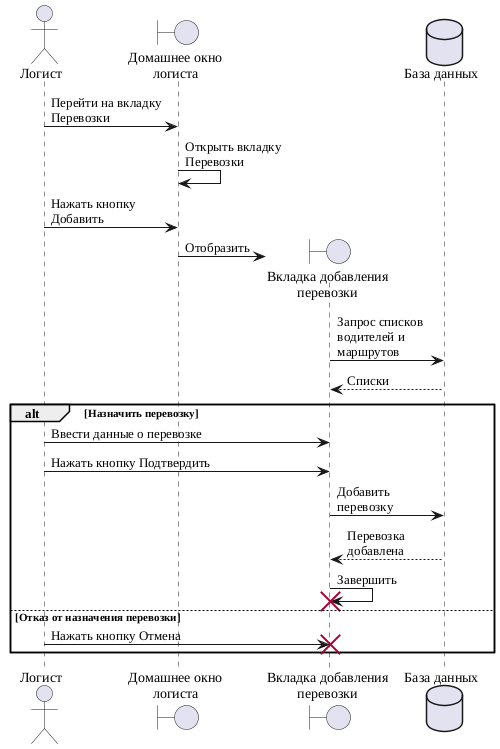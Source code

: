 @startuml
skinparam defaultFontName Liberation Serif

actor "Логист" as logist
boundary "Домашнее окно\nлогиста" as w_home
boundary "Вкладка добавления\nперевозки" as t_addtran
database "База данных" as db 

logist -> w_home : Перейти на вкладку\nПеревозки
w_home -> w_home : Открыть вкладку\nПеревозки

logist -> w_home : Нажать кнопку\nДобавить
w_home -> t_addtran ** : Отобразить
t_addtran -> db : Запрос списков\nводителей и\nмаршрутов
t_addtran <-- db : Списки
alt Назначить перевозку
    logist -> t_addtran : Ввести данные о перевозке
    logist -> t_addtran : Нажать кнопку Подтвердить
    t_addtran -> db : Добавить\nперевозку
    t_addtran <-- db : Перевозка\nдобавлена
    t_addtran -> t_addtran !! : Завершить
else Отказ от назначения перевозки
    logist -> t_addtran !! : Нажать кнопку Отмена
end

@enduml

